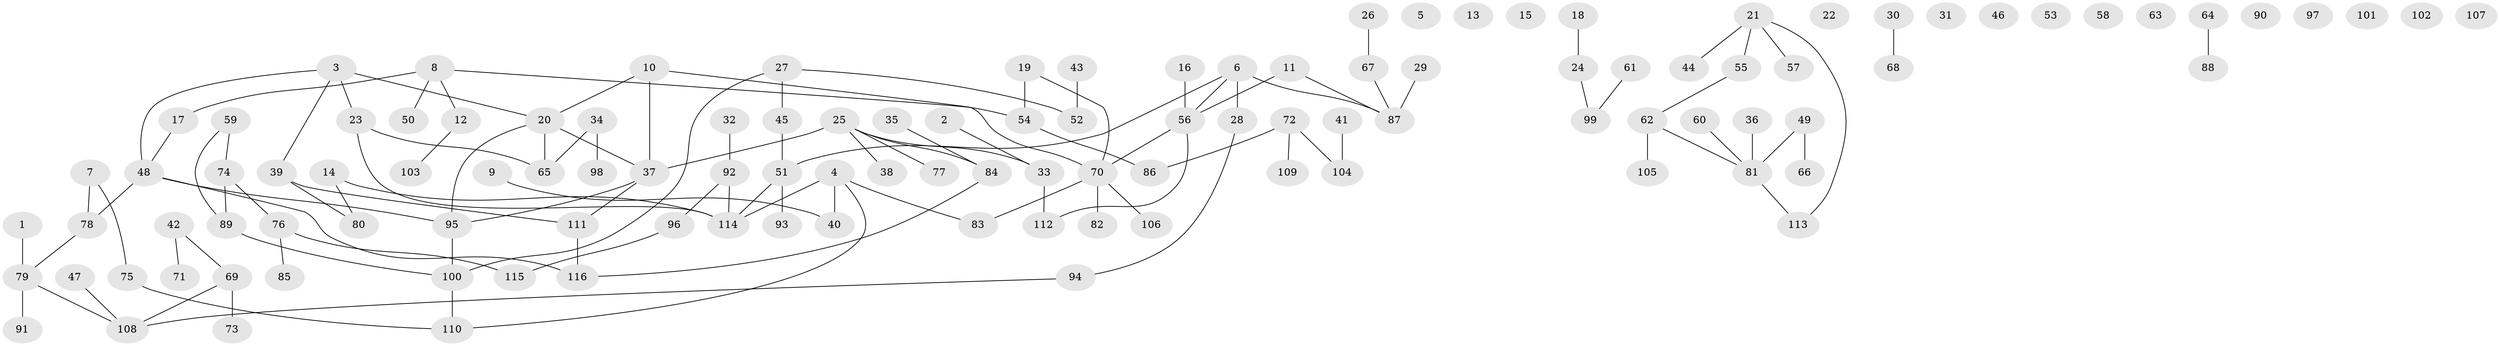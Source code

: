 // Generated by graph-tools (version 1.1) at 2025/00/03/09/25 03:00:46]
// undirected, 116 vertices, 117 edges
graph export_dot {
graph [start="1"]
  node [color=gray90,style=filled];
  1;
  2;
  3;
  4;
  5;
  6;
  7;
  8;
  9;
  10;
  11;
  12;
  13;
  14;
  15;
  16;
  17;
  18;
  19;
  20;
  21;
  22;
  23;
  24;
  25;
  26;
  27;
  28;
  29;
  30;
  31;
  32;
  33;
  34;
  35;
  36;
  37;
  38;
  39;
  40;
  41;
  42;
  43;
  44;
  45;
  46;
  47;
  48;
  49;
  50;
  51;
  52;
  53;
  54;
  55;
  56;
  57;
  58;
  59;
  60;
  61;
  62;
  63;
  64;
  65;
  66;
  67;
  68;
  69;
  70;
  71;
  72;
  73;
  74;
  75;
  76;
  77;
  78;
  79;
  80;
  81;
  82;
  83;
  84;
  85;
  86;
  87;
  88;
  89;
  90;
  91;
  92;
  93;
  94;
  95;
  96;
  97;
  98;
  99;
  100;
  101;
  102;
  103;
  104;
  105;
  106;
  107;
  108;
  109;
  110;
  111;
  112;
  113;
  114;
  115;
  116;
  1 -- 79;
  2 -- 33;
  3 -- 20;
  3 -- 23;
  3 -- 39;
  3 -- 48;
  4 -- 40;
  4 -- 83;
  4 -- 110;
  4 -- 114;
  6 -- 28;
  6 -- 51;
  6 -- 56;
  6 -- 87;
  7 -- 75;
  7 -- 78;
  8 -- 12;
  8 -- 17;
  8 -- 50;
  8 -- 54;
  9 -- 40;
  10 -- 20;
  10 -- 37;
  10 -- 70;
  11 -- 56;
  11 -- 87;
  12 -- 103;
  14 -- 80;
  14 -- 114;
  16 -- 56;
  17 -- 48;
  18 -- 24;
  19 -- 54;
  19 -- 70;
  20 -- 37;
  20 -- 65;
  20 -- 95;
  21 -- 44;
  21 -- 55;
  21 -- 57;
  21 -- 113;
  23 -- 65;
  23 -- 114;
  24 -- 99;
  25 -- 33;
  25 -- 37;
  25 -- 38;
  25 -- 77;
  25 -- 84;
  26 -- 67;
  27 -- 45;
  27 -- 52;
  27 -- 100;
  28 -- 94;
  29 -- 87;
  30 -- 68;
  32 -- 92;
  33 -- 112;
  34 -- 65;
  34 -- 98;
  35 -- 84;
  36 -- 81;
  37 -- 95;
  37 -- 111;
  39 -- 80;
  39 -- 111;
  41 -- 104;
  42 -- 69;
  42 -- 71;
  43 -- 52;
  45 -- 51;
  47 -- 108;
  48 -- 78;
  48 -- 95;
  48 -- 116;
  49 -- 66;
  49 -- 81;
  51 -- 93;
  51 -- 114;
  54 -- 86;
  55 -- 62;
  56 -- 70;
  56 -- 112;
  59 -- 74;
  59 -- 89;
  60 -- 81;
  61 -- 99;
  62 -- 81;
  62 -- 105;
  64 -- 88;
  67 -- 87;
  69 -- 73;
  69 -- 108;
  70 -- 82;
  70 -- 83;
  70 -- 106;
  72 -- 86;
  72 -- 104;
  72 -- 109;
  74 -- 76;
  74 -- 89;
  75 -- 110;
  76 -- 85;
  76 -- 115;
  78 -- 79;
  79 -- 91;
  79 -- 108;
  81 -- 113;
  84 -- 116;
  89 -- 100;
  92 -- 96;
  92 -- 114;
  94 -- 108;
  95 -- 100;
  96 -- 115;
  100 -- 110;
  111 -- 116;
}
